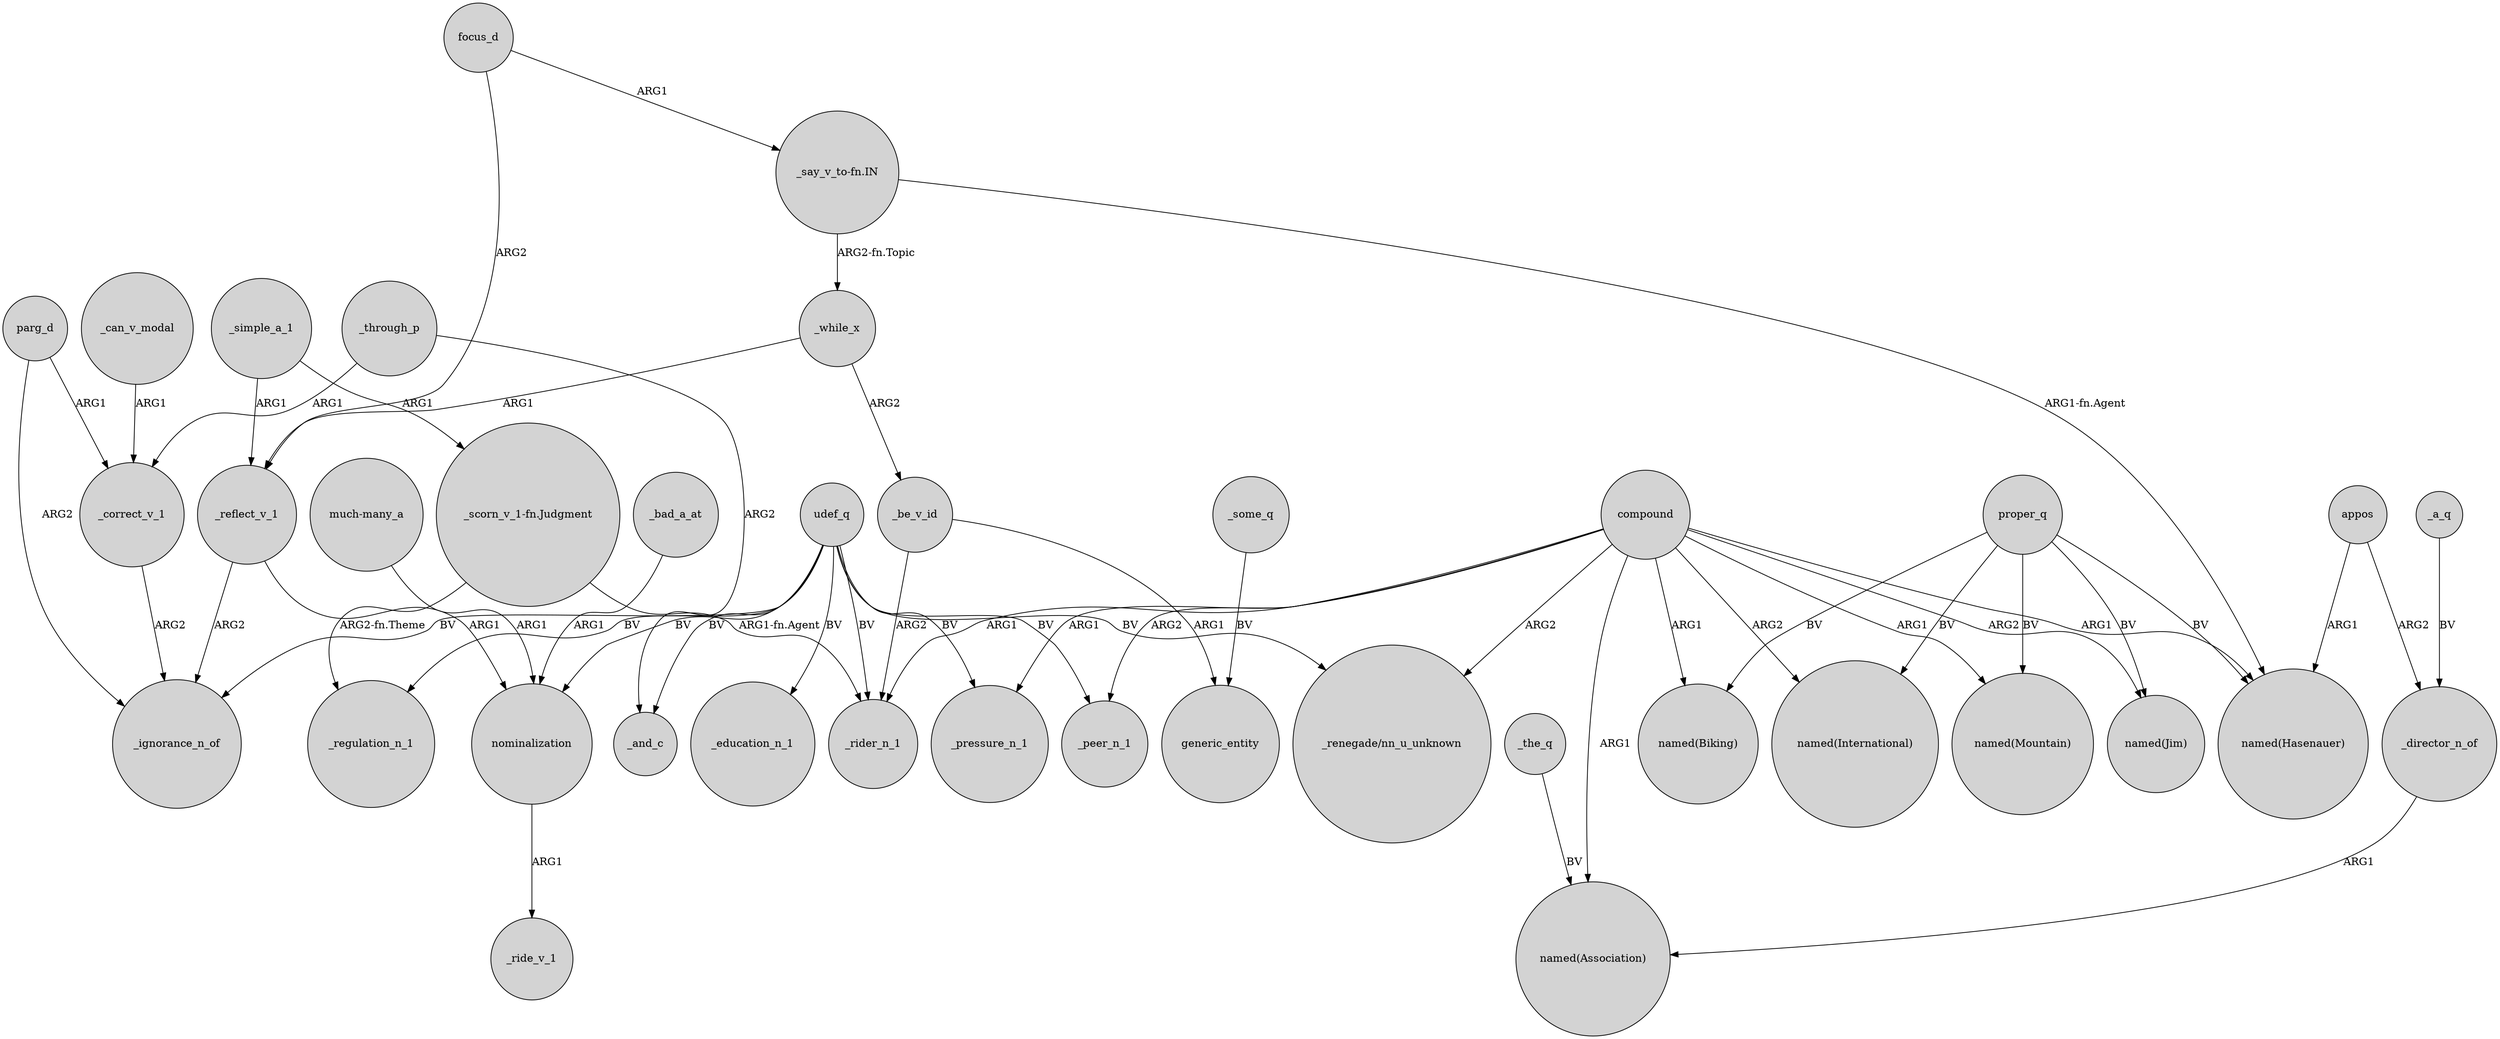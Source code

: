 digraph {
	node [shape=circle style=filled]
	udef_q -> _pressure_n_1 [label=BV]
	_reflect_v_1 -> _ignorance_n_of [label=ARG2]
	compound -> _rider_n_1 [label=ARG1]
	"_scorn_v_1-fn.Judgment" -> _regulation_n_1 [label="ARG2-fn.Theme"]
	_can_v_modal -> _correct_v_1 [label=ARG1]
	compound -> "named(Mountain)" [label=ARG1]
	_while_x -> _be_v_id [label=ARG2]
	_reflect_v_1 -> nominalization [label=ARG1]
	proper_q -> "named(Mountain)" [label=BV]
	proper_q -> "named(Jim)" [label=BV]
	"much-many_a" -> nominalization [label=ARG1]
	_be_v_id -> generic_entity [label=ARG1]
	udef_q -> _education_n_1 [label=BV]
	parg_d -> _ignorance_n_of [label=ARG2]
	nominalization -> _ride_v_1 [label=ARG1]
	_simple_a_1 -> "_scorn_v_1-fn.Judgment" [label=ARG1]
	compound -> _peer_n_1 [label=ARG2]
	compound -> "named(Jim)" [label=ARG2]
	_through_p -> _and_c [label=ARG2]
	_while_x -> _reflect_v_1 [label=ARG1]
	appos -> "named(Hasenauer)" [label=ARG1]
	_through_p -> _correct_v_1 [label=ARG1]
	udef_q -> _ignorance_n_of [label=BV]
	_simple_a_1 -> _reflect_v_1 [label=ARG1]
	compound -> "_renegade/nn_u_unknown" [label=ARG2]
	udef_q -> _peer_n_1 [label=BV]
	_director_n_of -> "named(Association)" [label=ARG1]
	compound -> "named(Biking)" [label=ARG1]
	focus_d -> _reflect_v_1 [label=ARG2]
	parg_d -> _correct_v_1 [label=ARG1]
	"_say_v_to-fn.IN" -> _while_x [label="ARG2-fn.Topic"]
	"_say_v_to-fn.IN" -> "named(Hasenauer)" [label="ARG1-fn.Agent"]
	_a_q -> _director_n_of [label=BV]
	compound -> "named(Hasenauer)" [label=ARG1]
	_some_q -> generic_entity [label=BV]
	_bad_a_at -> nominalization [label=ARG1]
	udef_q -> nominalization [label=BV]
	proper_q -> "named(Hasenauer)" [label=BV]
	compound -> _pressure_n_1 [label=ARG1]
	compound -> "named(International)" [label=ARG2]
	udef_q -> "_renegade/nn_u_unknown" [label=BV]
	_be_v_id -> _rider_n_1 [label=ARG2]
	_the_q -> "named(Association)" [label=BV]
	udef_q -> _regulation_n_1 [label=BV]
	proper_q -> "named(Biking)" [label=BV]
	compound -> "named(Association)" [label=ARG1]
	proper_q -> "named(International)" [label=BV]
	_correct_v_1 -> _ignorance_n_of [label=ARG2]
	udef_q -> _and_c [label=BV]
	udef_q -> _rider_n_1 [label=BV]
	appos -> _director_n_of [label=ARG2]
	focus_d -> "_say_v_to-fn.IN" [label=ARG1]
	"_scorn_v_1-fn.Judgment" -> _rider_n_1 [label="ARG1-fn.Agent"]
}
